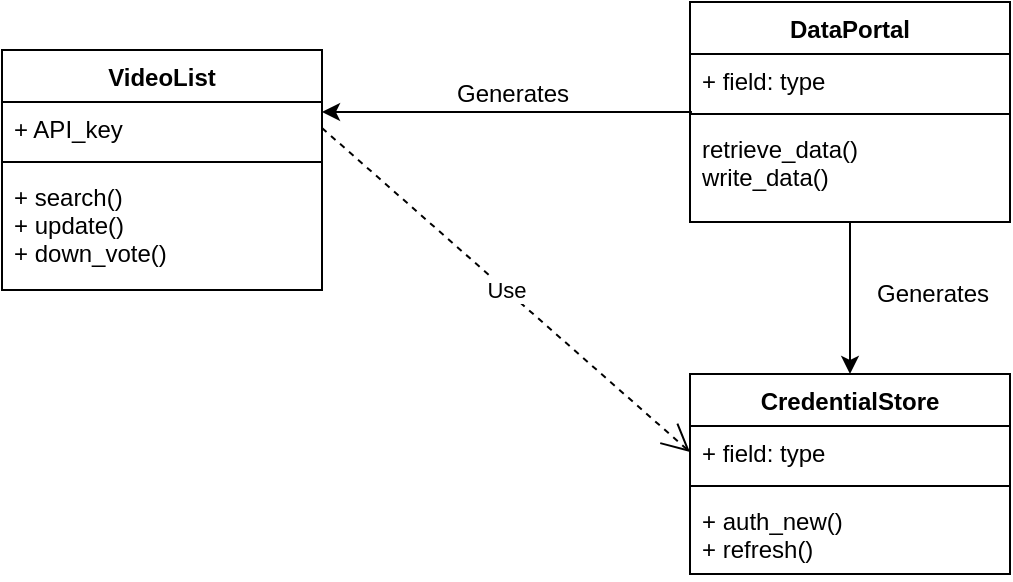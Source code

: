 <mxfile version="13.10.4" type="device"><diagram id="C5RBs43oDa-KdzZeNtuy" name="Page-1"><mxGraphModel dx="1422" dy="832" grid="1" gridSize="10" guides="1" tooltips="1" connect="1" arrows="1" fold="1" page="1" pageScale="1" pageWidth="827" pageHeight="1169" math="0" shadow="0"><root><mxCell id="WIyWlLk6GJQsqaUBKTNV-0"/><mxCell id="WIyWlLk6GJQsqaUBKTNV-1" parent="WIyWlLk6GJQsqaUBKTNV-0"/><mxCell id="rMewxJEBkALx_f715aNP-4" value="DataPortal" style="swimlane;fontStyle=1;align=center;verticalAlign=top;childLayout=stackLayout;horizontal=1;startSize=26;horizontalStack=0;resizeParent=1;resizeParentMax=0;resizeLast=0;collapsible=1;marginBottom=0;" vertex="1" parent="WIyWlLk6GJQsqaUBKTNV-1"><mxGeometry x="414" y="104" width="160" height="110" as="geometry"/></mxCell><mxCell id="rMewxJEBkALx_f715aNP-5" value="+ field: type" style="text;strokeColor=none;fillColor=none;align=left;verticalAlign=top;spacingLeft=4;spacingRight=4;overflow=hidden;rotatable=0;points=[[0,0.5],[1,0.5]];portConstraint=eastwest;" vertex="1" parent="rMewxJEBkALx_f715aNP-4"><mxGeometry y="26" width="160" height="26" as="geometry"/></mxCell><mxCell id="rMewxJEBkALx_f715aNP-6" value="" style="line;strokeWidth=1;fillColor=none;align=left;verticalAlign=middle;spacingTop=-1;spacingLeft=3;spacingRight=3;rotatable=0;labelPosition=right;points=[];portConstraint=eastwest;" vertex="1" parent="rMewxJEBkALx_f715aNP-4"><mxGeometry y="52" width="160" height="8" as="geometry"/></mxCell><mxCell id="rMewxJEBkALx_f715aNP-7" value="retrieve_data()&#10;write_data()" style="text;strokeColor=none;fillColor=none;align=left;verticalAlign=top;spacingLeft=4;spacingRight=4;overflow=hidden;rotatable=0;points=[[0,0.5],[1,0.5]];portConstraint=eastwest;" vertex="1" parent="rMewxJEBkALx_f715aNP-4"><mxGeometry y="60" width="160" height="50" as="geometry"/></mxCell><mxCell id="rMewxJEBkALx_f715aNP-14" value="CredentialStore" style="swimlane;fontStyle=1;align=center;verticalAlign=top;childLayout=stackLayout;horizontal=1;startSize=26;horizontalStack=0;resizeParent=1;resizeParentMax=0;resizeLast=0;collapsible=1;marginBottom=0;" vertex="1" parent="WIyWlLk6GJQsqaUBKTNV-1"><mxGeometry x="414" y="290" width="160" height="100" as="geometry"/></mxCell><mxCell id="rMewxJEBkALx_f715aNP-15" value="+ field: type" style="text;strokeColor=none;fillColor=none;align=left;verticalAlign=top;spacingLeft=4;spacingRight=4;overflow=hidden;rotatable=0;points=[[0,0.5],[1,0.5]];portConstraint=eastwest;" vertex="1" parent="rMewxJEBkALx_f715aNP-14"><mxGeometry y="26" width="160" height="26" as="geometry"/></mxCell><mxCell id="rMewxJEBkALx_f715aNP-16" value="" style="line;strokeWidth=1;fillColor=none;align=left;verticalAlign=middle;spacingTop=-1;spacingLeft=3;spacingRight=3;rotatable=0;labelPosition=right;points=[];portConstraint=eastwest;" vertex="1" parent="rMewxJEBkALx_f715aNP-14"><mxGeometry y="52" width="160" height="8" as="geometry"/></mxCell><mxCell id="rMewxJEBkALx_f715aNP-17" value="+ auth_new()&#10;+ refresh()" style="text;strokeColor=none;fillColor=none;align=left;verticalAlign=top;spacingLeft=4;spacingRight=4;overflow=hidden;rotatable=0;points=[[0,0.5],[1,0.5]];portConstraint=eastwest;" vertex="1" parent="rMewxJEBkALx_f715aNP-14"><mxGeometry y="60" width="160" height="40" as="geometry"/></mxCell><mxCell id="rMewxJEBkALx_f715aNP-21" value="VideoList" style="swimlane;fontStyle=1;align=center;verticalAlign=top;childLayout=stackLayout;horizontal=1;startSize=26;horizontalStack=0;resizeParent=1;resizeParentMax=0;resizeLast=0;collapsible=1;marginBottom=0;" vertex="1" parent="WIyWlLk6GJQsqaUBKTNV-1"><mxGeometry x="70" y="128" width="160" height="120" as="geometry"/></mxCell><mxCell id="rMewxJEBkALx_f715aNP-22" value="+ API_key" style="text;strokeColor=none;fillColor=none;align=left;verticalAlign=top;spacingLeft=4;spacingRight=4;overflow=hidden;rotatable=0;points=[[0,0.5],[1,0.5]];portConstraint=eastwest;" vertex="1" parent="rMewxJEBkALx_f715aNP-21"><mxGeometry y="26" width="160" height="26" as="geometry"/></mxCell><mxCell id="rMewxJEBkALx_f715aNP-23" value="" style="line;strokeWidth=1;fillColor=none;align=left;verticalAlign=middle;spacingTop=-1;spacingLeft=3;spacingRight=3;rotatable=0;labelPosition=right;points=[];portConstraint=eastwest;" vertex="1" parent="rMewxJEBkALx_f715aNP-21"><mxGeometry y="52" width="160" height="8" as="geometry"/></mxCell><mxCell id="rMewxJEBkALx_f715aNP-24" value="+ search()&#10;+ update()&#10;+ down_vote()" style="text;strokeColor=none;fillColor=none;align=left;verticalAlign=top;spacingLeft=4;spacingRight=4;overflow=hidden;rotatable=0;points=[[0,0.5],[1,0.5]];portConstraint=eastwest;" vertex="1" parent="rMewxJEBkALx_f715aNP-21"><mxGeometry y="60" width="160" height="60" as="geometry"/></mxCell><mxCell id="rMewxJEBkALx_f715aNP-33" value="" style="endArrow=classic;html=1;entryX=0.5;entryY=0;entryDx=0;entryDy=0;" edge="1" parent="WIyWlLk6GJQsqaUBKTNV-1" source="rMewxJEBkALx_f715aNP-7" target="rMewxJEBkALx_f715aNP-14"><mxGeometry width="50" height="50" relative="1" as="geometry"><mxPoint x="500" y="270" as="sourcePoint"/><mxPoint x="550" y="220" as="targetPoint"/></mxGeometry></mxCell><mxCell id="rMewxJEBkALx_f715aNP-34" value="Generates" style="text;html=1;align=center;verticalAlign=middle;resizable=0;points=[];autosize=1;" vertex="1" parent="WIyWlLk6GJQsqaUBKTNV-1"><mxGeometry x="500" y="240" width="70" height="20" as="geometry"/></mxCell><mxCell id="rMewxJEBkALx_f715aNP-35" value="Use" style="endArrow=open;endSize=12;dashed=1;html=1;entryX=0;entryY=0.5;entryDx=0;entryDy=0;exitX=1;exitY=0.5;exitDx=0;exitDy=0;" edge="1" parent="WIyWlLk6GJQsqaUBKTNV-1" source="rMewxJEBkALx_f715aNP-22" target="rMewxJEBkALx_f715aNP-15"><mxGeometry width="160" relative="1" as="geometry"><mxPoint x="240" y="320" as="sourcePoint"/><mxPoint x="400" y="320" as="targetPoint"/></mxGeometry></mxCell><mxCell id="rMewxJEBkALx_f715aNP-41" value="" style="endArrow=classic;html=1;exitX=0.006;exitY=-0.1;exitDx=0;exitDy=0;exitPerimeter=0;" edge="1" parent="WIyWlLk6GJQsqaUBKTNV-1" source="rMewxJEBkALx_f715aNP-7"><mxGeometry width="50" height="50" relative="1" as="geometry"><mxPoint x="504" y="224" as="sourcePoint"/><mxPoint x="230" y="159" as="targetPoint"/></mxGeometry></mxCell><mxCell id="rMewxJEBkALx_f715aNP-42" value="Generates" style="text;html=1;align=center;verticalAlign=middle;resizable=0;points=[];autosize=1;" vertex="1" parent="WIyWlLk6GJQsqaUBKTNV-1"><mxGeometry x="290" y="140" width="70" height="20" as="geometry"/></mxCell></root></mxGraphModel></diagram></mxfile>